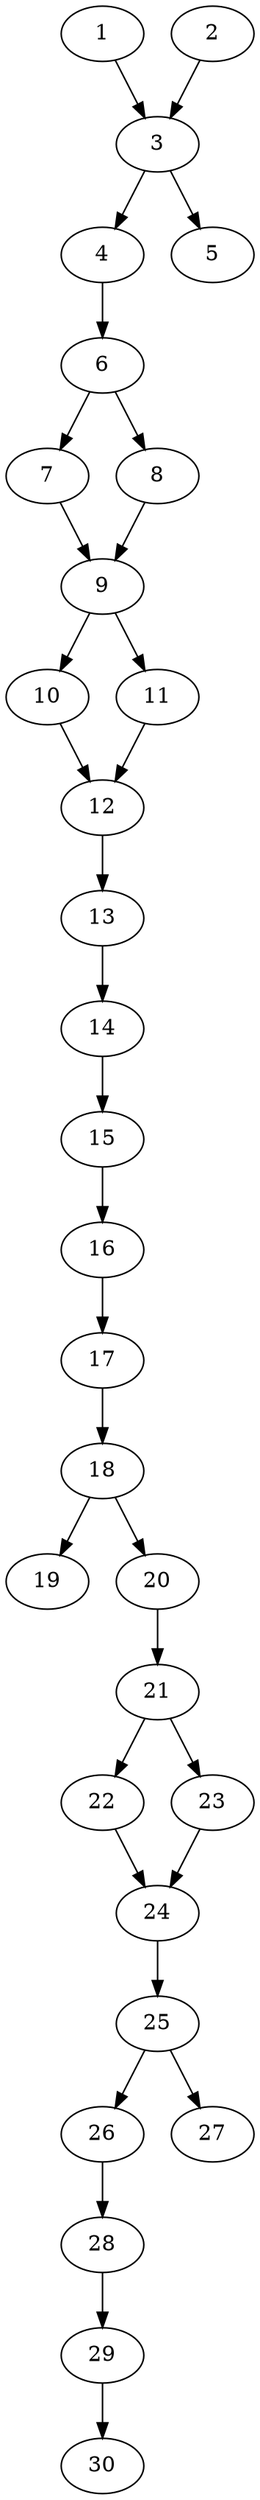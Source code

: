 // DAG automatically generated by daggen at Thu Oct  3 14:04:19 2019
// ./daggen --dot -n 30 --ccr 0.4 --fat 0.3 --regular 0.7 --density 0.7 --mindata 5242880 --maxdata 52428800 
digraph G {
  1 [size="130803200", alpha="0.08", expect_size="52321280"] 
  1 -> 3 [size ="52321280"]
  2 [size="127810560", alpha="0.03", expect_size="51124224"] 
  2 -> 3 [size ="51124224"]
  3 [size="91609600", alpha="0.18", expect_size="36643840"] 
  3 -> 4 [size ="36643840"]
  3 -> 5 [size ="36643840"]
  4 [size="14328320", alpha="0.07", expect_size="5731328"] 
  4 -> 6 [size ="5731328"]
  5 [size="104834560", alpha="0.05", expect_size="41933824"] 
  6 [size="131066880", alpha="0.12", expect_size="52426752"] 
  6 -> 7 [size ="52426752"]
  6 -> 8 [size ="52426752"]
  7 [size="48944640", alpha="0.01", expect_size="19577856"] 
  7 -> 9 [size ="19577856"]
  8 [size="59187200", alpha="0.10", expect_size="23674880"] 
  8 -> 9 [size ="23674880"]
  9 [size="54814720", alpha="0.14", expect_size="21925888"] 
  9 -> 10 [size ="21925888"]
  9 -> 11 [size ="21925888"]
  10 [size="123732480", alpha="0.18", expect_size="49492992"] 
  10 -> 12 [size ="49492992"]
  11 [size="17254400", alpha="0.20", expect_size="6901760"] 
  11 -> 12 [size ="6901760"]
  12 [size="67056640", alpha="0.08", expect_size="26822656"] 
  12 -> 13 [size ="26822656"]
  13 [size="83970560", alpha="0.12", expect_size="33588224"] 
  13 -> 14 [size ="33588224"]
  14 [size="73351680", alpha="0.12", expect_size="29340672"] 
  14 -> 15 [size ="29340672"]
  15 [size="116753920", alpha="0.12", expect_size="46701568"] 
  15 -> 16 [size ="46701568"]
  16 [size="26373120", alpha="0.20", expect_size="10549248"] 
  16 -> 17 [size ="10549248"]
  17 [size="95956480", alpha="0.16", expect_size="38382592"] 
  17 -> 18 [size ="38382592"]
  18 [size="104696320", alpha="0.06", expect_size="41878528"] 
  18 -> 19 [size ="41878528"]
  18 -> 20 [size ="41878528"]
  19 [size="46243840", alpha="0.19", expect_size="18497536"] 
  20 [size="127521280", alpha="0.13", expect_size="51008512"] 
  20 -> 21 [size ="51008512"]
  21 [size="114795520", alpha="0.08", expect_size="45918208"] 
  21 -> 22 [size ="45918208"]
  21 -> 23 [size ="45918208"]
  22 [size="111882240", alpha="0.02", expect_size="44752896"] 
  22 -> 24 [size ="44752896"]
  23 [size="42278400", alpha="0.10", expect_size="16911360"] 
  23 -> 24 [size ="16911360"]
  24 [size="114001920", alpha="0.17", expect_size="45600768"] 
  24 -> 25 [size ="45600768"]
  25 [size="67051520", alpha="0.01", expect_size="26820608"] 
  25 -> 26 [size ="26820608"]
  25 -> 27 [size ="26820608"]
  26 [size="22525440", alpha="0.04", expect_size="9010176"] 
  26 -> 28 [size ="9010176"]
  27 [size="21007360", alpha="0.13", expect_size="8402944"] 
  28 [size="115683840", alpha="0.10", expect_size="46273536"] 
  28 -> 29 [size ="46273536"]
  29 [size="31892480", alpha="0.14", expect_size="12756992"] 
  29 -> 30 [size ="12756992"]
  30 [size="23549440", alpha="0.17", expect_size="9419776"] 
}

